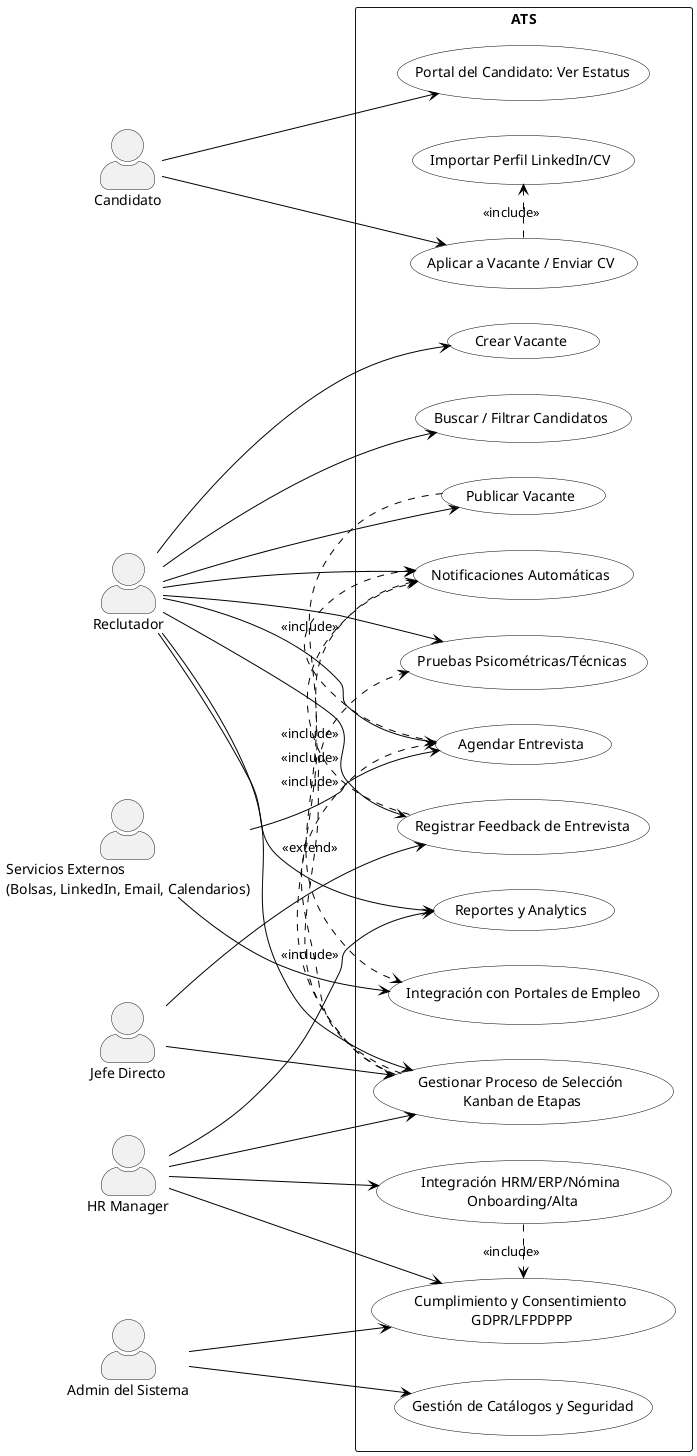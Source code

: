 
@startuml ATS_UseCases_General
left to right direction
skinparam usecase {
  BackgroundColor White
  BorderColor Black
  ArrowColor Black
}
skinparam actorStyle awesome

actor "Candidato" as Cand
actor "Reclutador" as Rec
actor "HR Manager" as HR
actor "Jefe Directo" as JD
actor "Admin del Sistema" as Adm
actor "Servicios Externos\n(Bolsas, LinkedIn, Email, Calendarios)" as Ext

rectangle "ATS" {
  (Crear Vacante) as UC_CrearVac
  (Publicar Vacante) as UC_Publicar
  (Integración con Portales de Empleo) as UC_IntegrarPortales
  (Aplicar a Vacante / Enviar CV) as UC_Aplicar
  (Importar Perfil LinkedIn/CV) as UC_Importar
  (Buscar / Filtrar Candidatos) as UC_Buscar
  (Gestionar Proceso de Selección\n Kanban de Etapas) as UC_Proceso
  (Agendar Entrevista) as UC_Agendar
  (Registrar Feedback de Entrevista) as UC_Feedback
  (Pruebas Psicométricas/Técnicas) as UC_Pruebas
  (Notificaciones Automáticas) as UC_Notif
  (Portal del Candidato: Ver Estatus) as UC_Portal
  (Reportes y Analytics) as UC_Reportes
  (Cumplimiento y Consentimiento\n GDPR/LFPDPPP) as UC_Compliance
  (Integración HRM/ERP/Nómina\n Onboarding/Alta) as UC_IntegracionHR
  (Gestión de Catálogos y Seguridad) as UC_Admin
}

' Relaciones actores
Rec --> UC_CrearVac
Rec --> UC_Publicar
Rec --> UC_Buscar
Rec --> UC_Proceso
Rec --> UC_Agendar
Rec --> UC_Feedback
Rec --> UC_Pruebas
Rec --> UC_Notif
Rec --> UC_Reportes

HR --> UC_Reportes
HR --> UC_Proceso
HR --> UC_Compliance
HR --> UC_IntegracionHR

JD --> UC_Proceso
JD --> UC_Feedback

Cand --> UC_Aplicar
Cand --> UC_Portal

Adm --> UC_Admin
Adm --> UC_Compliance

Ext --> UC_IntegrarPortales
Ext --> UC_Agendar

' Includes / Extends
UC_Publicar .> UC_IntegrarPortales : <<include>>
UC_Aplicar .> UC_Importar : <<include>>
UC_Proceso .> UC_Notif : <<include>>
UC_Agendar .> UC_Notif : <<include>>
UC_Feedback .> UC_Notif : <<include>>
UC_Proceso .> UC_Pruebas : <<extend>>
UC_Proceso .> UC_Agendar : <<include>>
UC_IntegracionHR .> UC_Compliance : <<include>>

@enduml
